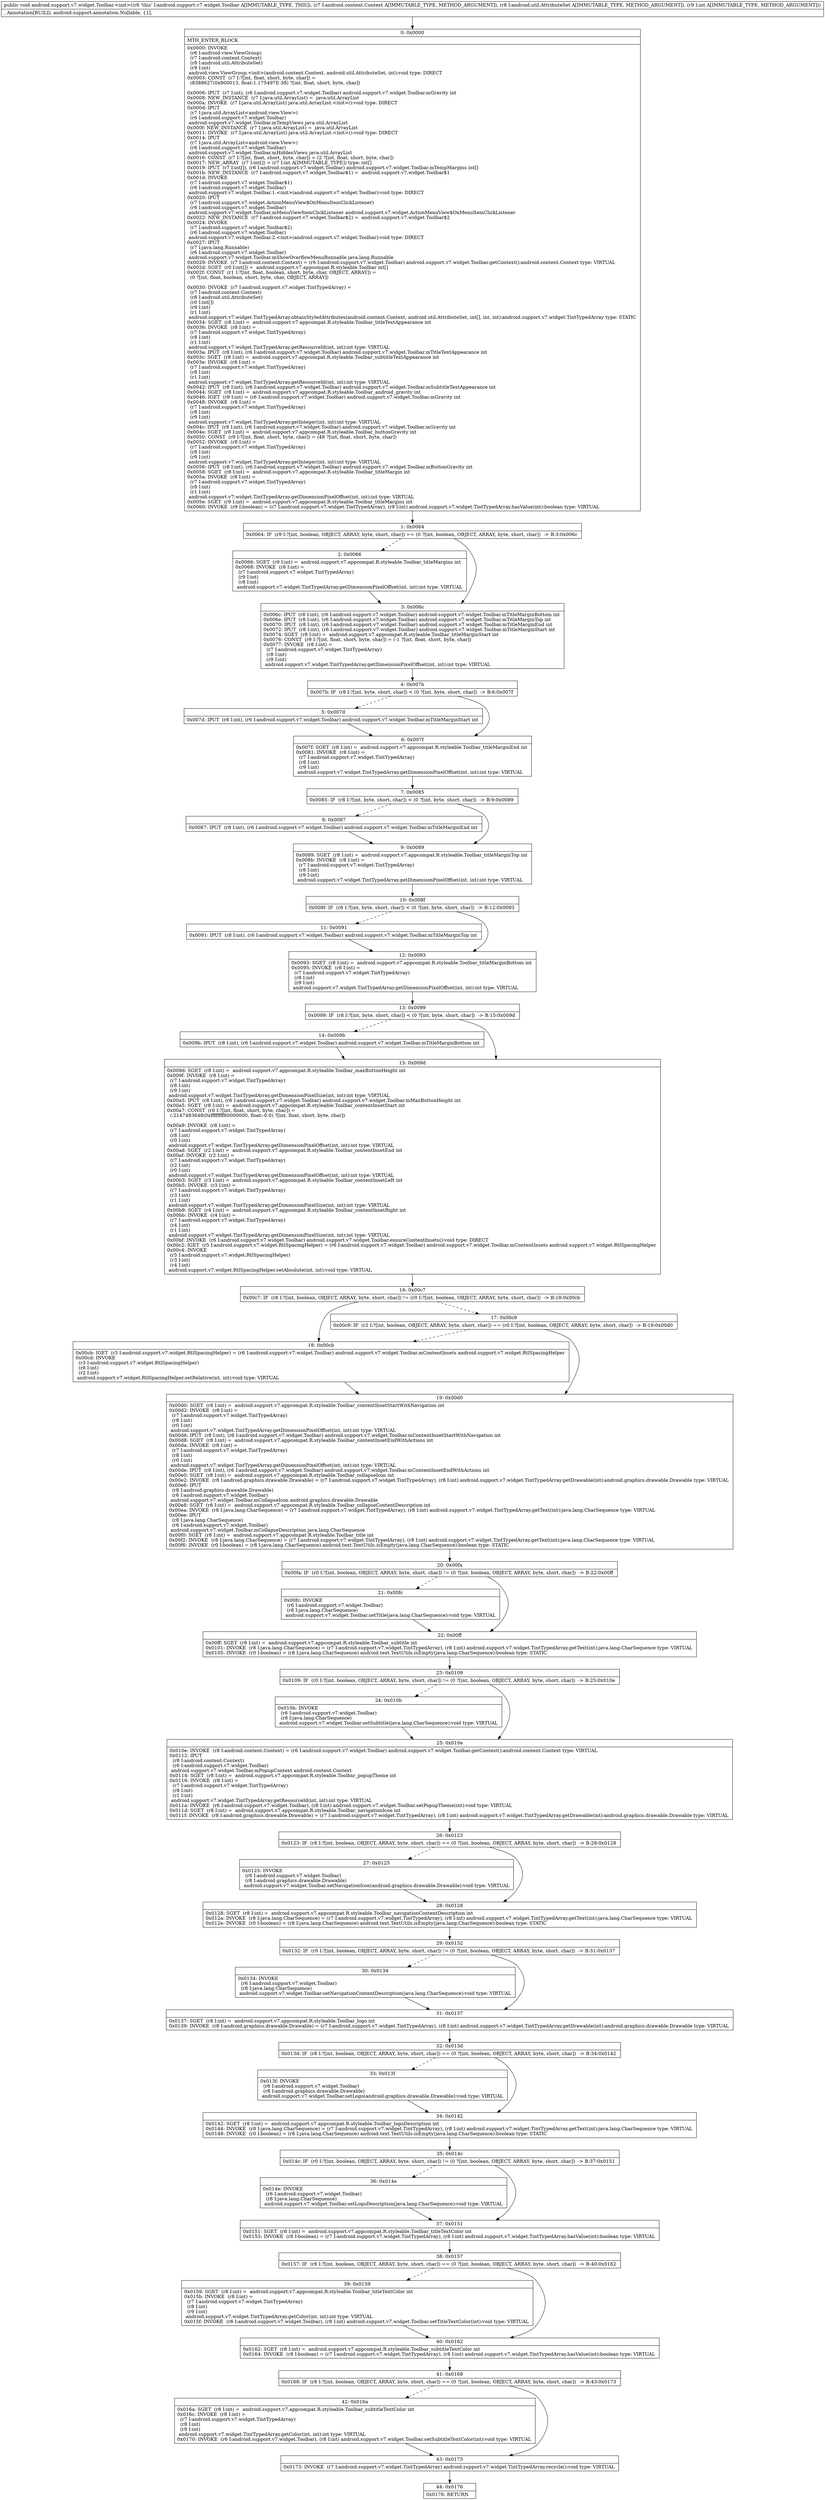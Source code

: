 digraph "CFG forandroid.support.v7.widget.Toolbar.\<init\>(Landroid\/content\/Context;Landroid\/util\/AttributeSet;I)V" {
Node_0 [shape=record,label="{0\:\ 0x0000|MTH_ENTER_BLOCK\l|0x0000: INVOKE  \l  (r6 I:android.view.ViewGroup)\l  (r7 I:android.content.Context)\l  (r8 I:android.util.AttributeSet)\l  (r9 I:int)\l android.view.ViewGroup.\<init\>(android.content.Context, android.util.AttributeSet, int):void type: DIRECT \l0x0003: CONST  (r7 I:?[int, float, short, byte, char]) = \l  (8388627(0x800013, float:1.175497E\-38) ?[int, float, short, byte, char])\l \l0x0006: IPUT  (r7 I:int), (r6 I:android.support.v7.widget.Toolbar) android.support.v7.widget.Toolbar.mGravity int \l0x0008: NEW_INSTANCE  (r7 I:java.util.ArrayList) =  java.util.ArrayList \l0x000a: INVOKE  (r7 I:java.util.ArrayList) java.util.ArrayList.\<init\>():void type: DIRECT \l0x000d: IPUT  \l  (r7 I:java.util.ArrayList\<android.view.View\>)\l  (r6 I:android.support.v7.widget.Toolbar)\l android.support.v7.widget.Toolbar.mTempViews java.util.ArrayList \l0x000f: NEW_INSTANCE  (r7 I:java.util.ArrayList) =  java.util.ArrayList \l0x0011: INVOKE  (r7 I:java.util.ArrayList) java.util.ArrayList.\<init\>():void type: DIRECT \l0x0014: IPUT  \l  (r7 I:java.util.ArrayList\<android.view.View\>)\l  (r6 I:android.support.v7.widget.Toolbar)\l android.support.v7.widget.Toolbar.mHiddenViews java.util.ArrayList \l0x0016: CONST  (r7 I:?[int, float, short, byte, char]) = (2 ?[int, float, short, byte, char]) \l0x0017: NEW_ARRAY  (r7 I:int[]) = (r7 I:int A[IMMUTABLE_TYPE]) type: int[] \l0x0019: IPUT  (r7 I:int[]), (r6 I:android.support.v7.widget.Toolbar) android.support.v7.widget.Toolbar.mTempMargins int[] \l0x001b: NEW_INSTANCE  (r7 I:android.support.v7.widget.Toolbar$1) =  android.support.v7.widget.Toolbar$1 \l0x001d: INVOKE  \l  (r7 I:android.support.v7.widget.Toolbar$1)\l  (r6 I:android.support.v7.widget.Toolbar)\l android.support.v7.widget.Toolbar.1.\<init\>(android.support.v7.widget.Toolbar):void type: DIRECT \l0x0020: IPUT  \l  (r7 I:android.support.v7.widget.ActionMenuView$OnMenuItemClickListener)\l  (r6 I:android.support.v7.widget.Toolbar)\l android.support.v7.widget.Toolbar.mMenuViewItemClickListener android.support.v7.widget.ActionMenuView$OnMenuItemClickListener \l0x0022: NEW_INSTANCE  (r7 I:android.support.v7.widget.Toolbar$2) =  android.support.v7.widget.Toolbar$2 \l0x0024: INVOKE  \l  (r7 I:android.support.v7.widget.Toolbar$2)\l  (r6 I:android.support.v7.widget.Toolbar)\l android.support.v7.widget.Toolbar.2.\<init\>(android.support.v7.widget.Toolbar):void type: DIRECT \l0x0027: IPUT  \l  (r7 I:java.lang.Runnable)\l  (r6 I:android.support.v7.widget.Toolbar)\l android.support.v7.widget.Toolbar.mShowOverflowMenuRunnable java.lang.Runnable \l0x0029: INVOKE  (r7 I:android.content.Context) = (r6 I:android.support.v7.widget.Toolbar) android.support.v7.widget.Toolbar.getContext():android.content.Context type: VIRTUAL \l0x002d: SGET  (r0 I:int[]) =  android.support.v7.appcompat.R.styleable.Toolbar int[] \l0x002f: CONST  (r1 I:?[int, float, boolean, short, byte, char, OBJECT, ARRAY]) = \l  (0 ?[int, float, boolean, short, byte, char, OBJECT, ARRAY])\l \l0x0030: INVOKE  (r7 I:android.support.v7.widget.TintTypedArray) = \l  (r7 I:android.content.Context)\l  (r8 I:android.util.AttributeSet)\l  (r0 I:int[])\l  (r9 I:int)\l  (r1 I:int)\l android.support.v7.widget.TintTypedArray.obtainStyledAttributes(android.content.Context, android.util.AttributeSet, int[], int, int):android.support.v7.widget.TintTypedArray type: STATIC \l0x0034: SGET  (r8 I:int) =  android.support.v7.appcompat.R.styleable.Toolbar_titleTextAppearance int \l0x0036: INVOKE  (r8 I:int) = \l  (r7 I:android.support.v7.widget.TintTypedArray)\l  (r8 I:int)\l  (r1 I:int)\l android.support.v7.widget.TintTypedArray.getResourceId(int, int):int type: VIRTUAL \l0x003a: IPUT  (r8 I:int), (r6 I:android.support.v7.widget.Toolbar) android.support.v7.widget.Toolbar.mTitleTextAppearance int \l0x003c: SGET  (r8 I:int) =  android.support.v7.appcompat.R.styleable.Toolbar_subtitleTextAppearance int \l0x003e: INVOKE  (r8 I:int) = \l  (r7 I:android.support.v7.widget.TintTypedArray)\l  (r8 I:int)\l  (r1 I:int)\l android.support.v7.widget.TintTypedArray.getResourceId(int, int):int type: VIRTUAL \l0x0042: IPUT  (r8 I:int), (r6 I:android.support.v7.widget.Toolbar) android.support.v7.widget.Toolbar.mSubtitleTextAppearance int \l0x0044: SGET  (r8 I:int) =  android.support.v7.appcompat.R.styleable.Toolbar_android_gravity int \l0x0046: IGET  (r9 I:int) = (r6 I:android.support.v7.widget.Toolbar) android.support.v7.widget.Toolbar.mGravity int \l0x0048: INVOKE  (r8 I:int) = \l  (r7 I:android.support.v7.widget.TintTypedArray)\l  (r8 I:int)\l  (r9 I:int)\l android.support.v7.widget.TintTypedArray.getInteger(int, int):int type: VIRTUAL \l0x004c: IPUT  (r8 I:int), (r6 I:android.support.v7.widget.Toolbar) android.support.v7.widget.Toolbar.mGravity int \l0x004e: SGET  (r8 I:int) =  android.support.v7.appcompat.R.styleable.Toolbar_buttonGravity int \l0x0050: CONST  (r9 I:?[int, float, short, byte, char]) = (48 ?[int, float, short, byte, char]) \l0x0052: INVOKE  (r8 I:int) = \l  (r7 I:android.support.v7.widget.TintTypedArray)\l  (r8 I:int)\l  (r9 I:int)\l android.support.v7.widget.TintTypedArray.getInteger(int, int):int type: VIRTUAL \l0x0056: IPUT  (r8 I:int), (r6 I:android.support.v7.widget.Toolbar) android.support.v7.widget.Toolbar.mButtonGravity int \l0x0058: SGET  (r8 I:int) =  android.support.v7.appcompat.R.styleable.Toolbar_titleMargin int \l0x005a: INVOKE  (r8 I:int) = \l  (r7 I:android.support.v7.widget.TintTypedArray)\l  (r8 I:int)\l  (r1 I:int)\l android.support.v7.widget.TintTypedArray.getDimensionPixelOffset(int, int):int type: VIRTUAL \l0x005e: SGET  (r9 I:int) =  android.support.v7.appcompat.R.styleable.Toolbar_titleMargins int \l0x0060: INVOKE  (r9 I:boolean) = (r7 I:android.support.v7.widget.TintTypedArray), (r9 I:int) android.support.v7.widget.TintTypedArray.hasValue(int):boolean type: VIRTUAL \l}"];
Node_1 [shape=record,label="{1\:\ 0x0064|0x0064: IF  (r9 I:?[int, boolean, OBJECT, ARRAY, byte, short, char]) == (0 ?[int, boolean, OBJECT, ARRAY, byte, short, char])  \-\> B:3:0x006c \l}"];
Node_2 [shape=record,label="{2\:\ 0x0066|0x0066: SGET  (r9 I:int) =  android.support.v7.appcompat.R.styleable.Toolbar_titleMargins int \l0x0068: INVOKE  (r8 I:int) = \l  (r7 I:android.support.v7.widget.TintTypedArray)\l  (r9 I:int)\l  (r8 I:int)\l android.support.v7.widget.TintTypedArray.getDimensionPixelOffset(int, int):int type: VIRTUAL \l}"];
Node_3 [shape=record,label="{3\:\ 0x006c|0x006c: IPUT  (r8 I:int), (r6 I:android.support.v7.widget.Toolbar) android.support.v7.widget.Toolbar.mTitleMarginBottom int \l0x006e: IPUT  (r8 I:int), (r6 I:android.support.v7.widget.Toolbar) android.support.v7.widget.Toolbar.mTitleMarginTop int \l0x0070: IPUT  (r8 I:int), (r6 I:android.support.v7.widget.Toolbar) android.support.v7.widget.Toolbar.mTitleMarginEnd int \l0x0072: IPUT  (r8 I:int), (r6 I:android.support.v7.widget.Toolbar) android.support.v7.widget.Toolbar.mTitleMarginStart int \l0x0074: SGET  (r8 I:int) =  android.support.v7.appcompat.R.styleable.Toolbar_titleMarginStart int \l0x0076: CONST  (r9 I:?[int, float, short, byte, char]) = (\-1 ?[int, float, short, byte, char]) \l0x0077: INVOKE  (r8 I:int) = \l  (r7 I:android.support.v7.widget.TintTypedArray)\l  (r8 I:int)\l  (r9 I:int)\l android.support.v7.widget.TintTypedArray.getDimensionPixelOffset(int, int):int type: VIRTUAL \l}"];
Node_4 [shape=record,label="{4\:\ 0x007b|0x007b: IF  (r8 I:?[int, byte, short, char]) \< (0 ?[int, byte, short, char])  \-\> B:6:0x007f \l}"];
Node_5 [shape=record,label="{5\:\ 0x007d|0x007d: IPUT  (r8 I:int), (r6 I:android.support.v7.widget.Toolbar) android.support.v7.widget.Toolbar.mTitleMarginStart int \l}"];
Node_6 [shape=record,label="{6\:\ 0x007f|0x007f: SGET  (r8 I:int) =  android.support.v7.appcompat.R.styleable.Toolbar_titleMarginEnd int \l0x0081: INVOKE  (r8 I:int) = \l  (r7 I:android.support.v7.widget.TintTypedArray)\l  (r8 I:int)\l  (r9 I:int)\l android.support.v7.widget.TintTypedArray.getDimensionPixelOffset(int, int):int type: VIRTUAL \l}"];
Node_7 [shape=record,label="{7\:\ 0x0085|0x0085: IF  (r8 I:?[int, byte, short, char]) \< (0 ?[int, byte, short, char])  \-\> B:9:0x0089 \l}"];
Node_8 [shape=record,label="{8\:\ 0x0087|0x0087: IPUT  (r8 I:int), (r6 I:android.support.v7.widget.Toolbar) android.support.v7.widget.Toolbar.mTitleMarginEnd int \l}"];
Node_9 [shape=record,label="{9\:\ 0x0089|0x0089: SGET  (r8 I:int) =  android.support.v7.appcompat.R.styleable.Toolbar_titleMarginTop int \l0x008b: INVOKE  (r8 I:int) = \l  (r7 I:android.support.v7.widget.TintTypedArray)\l  (r8 I:int)\l  (r9 I:int)\l android.support.v7.widget.TintTypedArray.getDimensionPixelOffset(int, int):int type: VIRTUAL \l}"];
Node_10 [shape=record,label="{10\:\ 0x008f|0x008f: IF  (r8 I:?[int, byte, short, char]) \< (0 ?[int, byte, short, char])  \-\> B:12:0x0093 \l}"];
Node_11 [shape=record,label="{11\:\ 0x0091|0x0091: IPUT  (r8 I:int), (r6 I:android.support.v7.widget.Toolbar) android.support.v7.widget.Toolbar.mTitleMarginTop int \l}"];
Node_12 [shape=record,label="{12\:\ 0x0093|0x0093: SGET  (r8 I:int) =  android.support.v7.appcompat.R.styleable.Toolbar_titleMarginBottom int \l0x0095: INVOKE  (r8 I:int) = \l  (r7 I:android.support.v7.widget.TintTypedArray)\l  (r8 I:int)\l  (r9 I:int)\l android.support.v7.widget.TintTypedArray.getDimensionPixelOffset(int, int):int type: VIRTUAL \l}"];
Node_13 [shape=record,label="{13\:\ 0x0099|0x0099: IF  (r8 I:?[int, byte, short, char]) \< (0 ?[int, byte, short, char])  \-\> B:15:0x009d \l}"];
Node_14 [shape=record,label="{14\:\ 0x009b|0x009b: IPUT  (r8 I:int), (r6 I:android.support.v7.widget.Toolbar) android.support.v7.widget.Toolbar.mTitleMarginBottom int \l}"];
Node_15 [shape=record,label="{15\:\ 0x009d|0x009d: SGET  (r8 I:int) =  android.support.v7.appcompat.R.styleable.Toolbar_maxButtonHeight int \l0x009f: INVOKE  (r8 I:int) = \l  (r7 I:android.support.v7.widget.TintTypedArray)\l  (r8 I:int)\l  (r9 I:int)\l android.support.v7.widget.TintTypedArray.getDimensionPixelSize(int, int):int type: VIRTUAL \l0x00a3: IPUT  (r8 I:int), (r6 I:android.support.v7.widget.Toolbar) android.support.v7.widget.Toolbar.mMaxButtonHeight int \l0x00a5: SGET  (r8 I:int) =  android.support.v7.appcompat.R.styleable.Toolbar_contentInsetStart int \l0x00a7: CONST  (r0 I:?[int, float, short, byte, char]) = \l  (\-2147483648(0xffffffff80000000, float:\-0.0) ?[int, float, short, byte, char])\l \l0x00a9: INVOKE  (r8 I:int) = \l  (r7 I:android.support.v7.widget.TintTypedArray)\l  (r8 I:int)\l  (r0 I:int)\l android.support.v7.widget.TintTypedArray.getDimensionPixelOffset(int, int):int type: VIRTUAL \l0x00ad: SGET  (r2 I:int) =  android.support.v7.appcompat.R.styleable.Toolbar_contentInsetEnd int \l0x00af: INVOKE  (r2 I:int) = \l  (r7 I:android.support.v7.widget.TintTypedArray)\l  (r2 I:int)\l  (r0 I:int)\l android.support.v7.widget.TintTypedArray.getDimensionPixelOffset(int, int):int type: VIRTUAL \l0x00b3: SGET  (r3 I:int) =  android.support.v7.appcompat.R.styleable.Toolbar_contentInsetLeft int \l0x00b5: INVOKE  (r3 I:int) = \l  (r7 I:android.support.v7.widget.TintTypedArray)\l  (r3 I:int)\l  (r1 I:int)\l android.support.v7.widget.TintTypedArray.getDimensionPixelSize(int, int):int type: VIRTUAL \l0x00b9: SGET  (r4 I:int) =  android.support.v7.appcompat.R.styleable.Toolbar_contentInsetRight int \l0x00bb: INVOKE  (r4 I:int) = \l  (r7 I:android.support.v7.widget.TintTypedArray)\l  (r4 I:int)\l  (r1 I:int)\l android.support.v7.widget.TintTypedArray.getDimensionPixelSize(int, int):int type: VIRTUAL \l0x00bf: INVOKE  (r6 I:android.support.v7.widget.Toolbar) android.support.v7.widget.Toolbar.ensureContentInsets():void type: DIRECT \l0x00c2: IGET  (r5 I:android.support.v7.widget.RtlSpacingHelper) = (r6 I:android.support.v7.widget.Toolbar) android.support.v7.widget.Toolbar.mContentInsets android.support.v7.widget.RtlSpacingHelper \l0x00c4: INVOKE  \l  (r5 I:android.support.v7.widget.RtlSpacingHelper)\l  (r3 I:int)\l  (r4 I:int)\l android.support.v7.widget.RtlSpacingHelper.setAbsolute(int, int):void type: VIRTUAL \l}"];
Node_16 [shape=record,label="{16\:\ 0x00c7|0x00c7: IF  (r8 I:?[int, boolean, OBJECT, ARRAY, byte, short, char]) != (r0 I:?[int, boolean, OBJECT, ARRAY, byte, short, char])  \-\> B:18:0x00cb \l}"];
Node_17 [shape=record,label="{17\:\ 0x00c9|0x00c9: IF  (r2 I:?[int, boolean, OBJECT, ARRAY, byte, short, char]) == (r0 I:?[int, boolean, OBJECT, ARRAY, byte, short, char])  \-\> B:19:0x00d0 \l}"];
Node_18 [shape=record,label="{18\:\ 0x00cb|0x00cb: IGET  (r3 I:android.support.v7.widget.RtlSpacingHelper) = (r6 I:android.support.v7.widget.Toolbar) android.support.v7.widget.Toolbar.mContentInsets android.support.v7.widget.RtlSpacingHelper \l0x00cd: INVOKE  \l  (r3 I:android.support.v7.widget.RtlSpacingHelper)\l  (r8 I:int)\l  (r2 I:int)\l android.support.v7.widget.RtlSpacingHelper.setRelative(int, int):void type: VIRTUAL \l}"];
Node_19 [shape=record,label="{19\:\ 0x00d0|0x00d0: SGET  (r8 I:int) =  android.support.v7.appcompat.R.styleable.Toolbar_contentInsetStartWithNavigation int \l0x00d2: INVOKE  (r8 I:int) = \l  (r7 I:android.support.v7.widget.TintTypedArray)\l  (r8 I:int)\l  (r0 I:int)\l android.support.v7.widget.TintTypedArray.getDimensionPixelOffset(int, int):int type: VIRTUAL \l0x00d6: IPUT  (r8 I:int), (r6 I:android.support.v7.widget.Toolbar) android.support.v7.widget.Toolbar.mContentInsetStartWithNavigation int \l0x00d8: SGET  (r8 I:int) =  android.support.v7.appcompat.R.styleable.Toolbar_contentInsetEndWithActions int \l0x00da: INVOKE  (r8 I:int) = \l  (r7 I:android.support.v7.widget.TintTypedArray)\l  (r8 I:int)\l  (r0 I:int)\l android.support.v7.widget.TintTypedArray.getDimensionPixelOffset(int, int):int type: VIRTUAL \l0x00de: IPUT  (r8 I:int), (r6 I:android.support.v7.widget.Toolbar) android.support.v7.widget.Toolbar.mContentInsetEndWithActions int \l0x00e0: SGET  (r8 I:int) =  android.support.v7.appcompat.R.styleable.Toolbar_collapseIcon int \l0x00e2: INVOKE  (r8 I:android.graphics.drawable.Drawable) = (r7 I:android.support.v7.widget.TintTypedArray), (r8 I:int) android.support.v7.widget.TintTypedArray.getDrawable(int):android.graphics.drawable.Drawable type: VIRTUAL \l0x00e6: IPUT  \l  (r8 I:android.graphics.drawable.Drawable)\l  (r6 I:android.support.v7.widget.Toolbar)\l android.support.v7.widget.Toolbar.mCollapseIcon android.graphics.drawable.Drawable \l0x00e8: SGET  (r8 I:int) =  android.support.v7.appcompat.R.styleable.Toolbar_collapseContentDescription int \l0x00ea: INVOKE  (r8 I:java.lang.CharSequence) = (r7 I:android.support.v7.widget.TintTypedArray), (r8 I:int) android.support.v7.widget.TintTypedArray.getText(int):java.lang.CharSequence type: VIRTUAL \l0x00ee: IPUT  \l  (r8 I:java.lang.CharSequence)\l  (r6 I:android.support.v7.widget.Toolbar)\l android.support.v7.widget.Toolbar.mCollapseDescription java.lang.CharSequence \l0x00f0: SGET  (r8 I:int) =  android.support.v7.appcompat.R.styleable.Toolbar_title int \l0x00f2: INVOKE  (r8 I:java.lang.CharSequence) = (r7 I:android.support.v7.widget.TintTypedArray), (r8 I:int) android.support.v7.widget.TintTypedArray.getText(int):java.lang.CharSequence type: VIRTUAL \l0x00f6: INVOKE  (r0 I:boolean) = (r8 I:java.lang.CharSequence) android.text.TextUtils.isEmpty(java.lang.CharSequence):boolean type: STATIC \l}"];
Node_20 [shape=record,label="{20\:\ 0x00fa|0x00fa: IF  (r0 I:?[int, boolean, OBJECT, ARRAY, byte, short, char]) != (0 ?[int, boolean, OBJECT, ARRAY, byte, short, char])  \-\> B:22:0x00ff \l}"];
Node_21 [shape=record,label="{21\:\ 0x00fc|0x00fc: INVOKE  \l  (r6 I:android.support.v7.widget.Toolbar)\l  (r8 I:java.lang.CharSequence)\l android.support.v7.widget.Toolbar.setTitle(java.lang.CharSequence):void type: VIRTUAL \l}"];
Node_22 [shape=record,label="{22\:\ 0x00ff|0x00ff: SGET  (r8 I:int) =  android.support.v7.appcompat.R.styleable.Toolbar_subtitle int \l0x0101: INVOKE  (r8 I:java.lang.CharSequence) = (r7 I:android.support.v7.widget.TintTypedArray), (r8 I:int) android.support.v7.widget.TintTypedArray.getText(int):java.lang.CharSequence type: VIRTUAL \l0x0105: INVOKE  (r0 I:boolean) = (r8 I:java.lang.CharSequence) android.text.TextUtils.isEmpty(java.lang.CharSequence):boolean type: STATIC \l}"];
Node_23 [shape=record,label="{23\:\ 0x0109|0x0109: IF  (r0 I:?[int, boolean, OBJECT, ARRAY, byte, short, char]) != (0 ?[int, boolean, OBJECT, ARRAY, byte, short, char])  \-\> B:25:0x010e \l}"];
Node_24 [shape=record,label="{24\:\ 0x010b|0x010b: INVOKE  \l  (r6 I:android.support.v7.widget.Toolbar)\l  (r8 I:java.lang.CharSequence)\l android.support.v7.widget.Toolbar.setSubtitle(java.lang.CharSequence):void type: VIRTUAL \l}"];
Node_25 [shape=record,label="{25\:\ 0x010e|0x010e: INVOKE  (r8 I:android.content.Context) = (r6 I:android.support.v7.widget.Toolbar) android.support.v7.widget.Toolbar.getContext():android.content.Context type: VIRTUAL \l0x0112: IPUT  \l  (r8 I:android.content.Context)\l  (r6 I:android.support.v7.widget.Toolbar)\l android.support.v7.widget.Toolbar.mPopupContext android.content.Context \l0x0114: SGET  (r8 I:int) =  android.support.v7.appcompat.R.styleable.Toolbar_popupTheme int \l0x0116: INVOKE  (r8 I:int) = \l  (r7 I:android.support.v7.widget.TintTypedArray)\l  (r8 I:int)\l  (r1 I:int)\l android.support.v7.widget.TintTypedArray.getResourceId(int, int):int type: VIRTUAL \l0x011a: INVOKE  (r6 I:android.support.v7.widget.Toolbar), (r8 I:int) android.support.v7.widget.Toolbar.setPopupTheme(int):void type: VIRTUAL \l0x011d: SGET  (r8 I:int) =  android.support.v7.appcompat.R.styleable.Toolbar_navigationIcon int \l0x011f: INVOKE  (r8 I:android.graphics.drawable.Drawable) = (r7 I:android.support.v7.widget.TintTypedArray), (r8 I:int) android.support.v7.widget.TintTypedArray.getDrawable(int):android.graphics.drawable.Drawable type: VIRTUAL \l}"];
Node_26 [shape=record,label="{26\:\ 0x0123|0x0123: IF  (r8 I:?[int, boolean, OBJECT, ARRAY, byte, short, char]) == (0 ?[int, boolean, OBJECT, ARRAY, byte, short, char])  \-\> B:28:0x0128 \l}"];
Node_27 [shape=record,label="{27\:\ 0x0125|0x0125: INVOKE  \l  (r6 I:android.support.v7.widget.Toolbar)\l  (r8 I:android.graphics.drawable.Drawable)\l android.support.v7.widget.Toolbar.setNavigationIcon(android.graphics.drawable.Drawable):void type: VIRTUAL \l}"];
Node_28 [shape=record,label="{28\:\ 0x0128|0x0128: SGET  (r8 I:int) =  android.support.v7.appcompat.R.styleable.Toolbar_navigationContentDescription int \l0x012a: INVOKE  (r8 I:java.lang.CharSequence) = (r7 I:android.support.v7.widget.TintTypedArray), (r8 I:int) android.support.v7.widget.TintTypedArray.getText(int):java.lang.CharSequence type: VIRTUAL \l0x012e: INVOKE  (r0 I:boolean) = (r8 I:java.lang.CharSequence) android.text.TextUtils.isEmpty(java.lang.CharSequence):boolean type: STATIC \l}"];
Node_29 [shape=record,label="{29\:\ 0x0132|0x0132: IF  (r0 I:?[int, boolean, OBJECT, ARRAY, byte, short, char]) != (0 ?[int, boolean, OBJECT, ARRAY, byte, short, char])  \-\> B:31:0x0137 \l}"];
Node_30 [shape=record,label="{30\:\ 0x0134|0x0134: INVOKE  \l  (r6 I:android.support.v7.widget.Toolbar)\l  (r8 I:java.lang.CharSequence)\l android.support.v7.widget.Toolbar.setNavigationContentDescription(java.lang.CharSequence):void type: VIRTUAL \l}"];
Node_31 [shape=record,label="{31\:\ 0x0137|0x0137: SGET  (r8 I:int) =  android.support.v7.appcompat.R.styleable.Toolbar_logo int \l0x0139: INVOKE  (r8 I:android.graphics.drawable.Drawable) = (r7 I:android.support.v7.widget.TintTypedArray), (r8 I:int) android.support.v7.widget.TintTypedArray.getDrawable(int):android.graphics.drawable.Drawable type: VIRTUAL \l}"];
Node_32 [shape=record,label="{32\:\ 0x013d|0x013d: IF  (r8 I:?[int, boolean, OBJECT, ARRAY, byte, short, char]) == (0 ?[int, boolean, OBJECT, ARRAY, byte, short, char])  \-\> B:34:0x0142 \l}"];
Node_33 [shape=record,label="{33\:\ 0x013f|0x013f: INVOKE  \l  (r6 I:android.support.v7.widget.Toolbar)\l  (r8 I:android.graphics.drawable.Drawable)\l android.support.v7.widget.Toolbar.setLogo(android.graphics.drawable.Drawable):void type: VIRTUAL \l}"];
Node_34 [shape=record,label="{34\:\ 0x0142|0x0142: SGET  (r8 I:int) =  android.support.v7.appcompat.R.styleable.Toolbar_logoDescription int \l0x0144: INVOKE  (r8 I:java.lang.CharSequence) = (r7 I:android.support.v7.widget.TintTypedArray), (r8 I:int) android.support.v7.widget.TintTypedArray.getText(int):java.lang.CharSequence type: VIRTUAL \l0x0148: INVOKE  (r0 I:boolean) = (r8 I:java.lang.CharSequence) android.text.TextUtils.isEmpty(java.lang.CharSequence):boolean type: STATIC \l}"];
Node_35 [shape=record,label="{35\:\ 0x014c|0x014c: IF  (r0 I:?[int, boolean, OBJECT, ARRAY, byte, short, char]) != (0 ?[int, boolean, OBJECT, ARRAY, byte, short, char])  \-\> B:37:0x0151 \l}"];
Node_36 [shape=record,label="{36\:\ 0x014e|0x014e: INVOKE  \l  (r6 I:android.support.v7.widget.Toolbar)\l  (r8 I:java.lang.CharSequence)\l android.support.v7.widget.Toolbar.setLogoDescription(java.lang.CharSequence):void type: VIRTUAL \l}"];
Node_37 [shape=record,label="{37\:\ 0x0151|0x0151: SGET  (r8 I:int) =  android.support.v7.appcompat.R.styleable.Toolbar_titleTextColor int \l0x0153: INVOKE  (r8 I:boolean) = (r7 I:android.support.v7.widget.TintTypedArray), (r8 I:int) android.support.v7.widget.TintTypedArray.hasValue(int):boolean type: VIRTUAL \l}"];
Node_38 [shape=record,label="{38\:\ 0x0157|0x0157: IF  (r8 I:?[int, boolean, OBJECT, ARRAY, byte, short, char]) == (0 ?[int, boolean, OBJECT, ARRAY, byte, short, char])  \-\> B:40:0x0162 \l}"];
Node_39 [shape=record,label="{39\:\ 0x0159|0x0159: SGET  (r8 I:int) =  android.support.v7.appcompat.R.styleable.Toolbar_titleTextColor int \l0x015b: INVOKE  (r8 I:int) = \l  (r7 I:android.support.v7.widget.TintTypedArray)\l  (r8 I:int)\l  (r9 I:int)\l android.support.v7.widget.TintTypedArray.getColor(int, int):int type: VIRTUAL \l0x015f: INVOKE  (r6 I:android.support.v7.widget.Toolbar), (r8 I:int) android.support.v7.widget.Toolbar.setTitleTextColor(int):void type: VIRTUAL \l}"];
Node_40 [shape=record,label="{40\:\ 0x0162|0x0162: SGET  (r8 I:int) =  android.support.v7.appcompat.R.styleable.Toolbar_subtitleTextColor int \l0x0164: INVOKE  (r8 I:boolean) = (r7 I:android.support.v7.widget.TintTypedArray), (r8 I:int) android.support.v7.widget.TintTypedArray.hasValue(int):boolean type: VIRTUAL \l}"];
Node_41 [shape=record,label="{41\:\ 0x0168|0x0168: IF  (r8 I:?[int, boolean, OBJECT, ARRAY, byte, short, char]) == (0 ?[int, boolean, OBJECT, ARRAY, byte, short, char])  \-\> B:43:0x0173 \l}"];
Node_42 [shape=record,label="{42\:\ 0x016a|0x016a: SGET  (r8 I:int) =  android.support.v7.appcompat.R.styleable.Toolbar_subtitleTextColor int \l0x016c: INVOKE  (r8 I:int) = \l  (r7 I:android.support.v7.widget.TintTypedArray)\l  (r8 I:int)\l  (r9 I:int)\l android.support.v7.widget.TintTypedArray.getColor(int, int):int type: VIRTUAL \l0x0170: INVOKE  (r6 I:android.support.v7.widget.Toolbar), (r8 I:int) android.support.v7.widget.Toolbar.setSubtitleTextColor(int):void type: VIRTUAL \l}"];
Node_43 [shape=record,label="{43\:\ 0x0173|0x0173: INVOKE  (r7 I:android.support.v7.widget.TintTypedArray) android.support.v7.widget.TintTypedArray.recycle():void type: VIRTUAL \l}"];
Node_44 [shape=record,label="{44\:\ 0x0176|0x0176: RETURN   \l}"];
MethodNode[shape=record,label="{public void android.support.v7.widget.Toolbar.\<init\>((r6 'this' I:android.support.v7.widget.Toolbar A[IMMUTABLE_TYPE, THIS]), (r7 I:android.content.Context A[IMMUTABLE_TYPE, METHOD_ARGUMENT]), (r8 I:android.util.AttributeSet A[IMMUTABLE_TYPE, METHOD_ARGUMENT]), (r9 I:int A[IMMUTABLE_TYPE, METHOD_ARGUMENT]))  | , Annotation[BUILD, android.support.annotation.Nullable, \{\}], \l}"];
MethodNode -> Node_0;
Node_0 -> Node_1;
Node_1 -> Node_2[style=dashed];
Node_1 -> Node_3;
Node_2 -> Node_3;
Node_3 -> Node_4;
Node_4 -> Node_5[style=dashed];
Node_4 -> Node_6;
Node_5 -> Node_6;
Node_6 -> Node_7;
Node_7 -> Node_8[style=dashed];
Node_7 -> Node_9;
Node_8 -> Node_9;
Node_9 -> Node_10;
Node_10 -> Node_11[style=dashed];
Node_10 -> Node_12;
Node_11 -> Node_12;
Node_12 -> Node_13;
Node_13 -> Node_14[style=dashed];
Node_13 -> Node_15;
Node_14 -> Node_15;
Node_15 -> Node_16;
Node_16 -> Node_17[style=dashed];
Node_16 -> Node_18;
Node_17 -> Node_18[style=dashed];
Node_17 -> Node_19;
Node_18 -> Node_19;
Node_19 -> Node_20;
Node_20 -> Node_21[style=dashed];
Node_20 -> Node_22;
Node_21 -> Node_22;
Node_22 -> Node_23;
Node_23 -> Node_24[style=dashed];
Node_23 -> Node_25;
Node_24 -> Node_25;
Node_25 -> Node_26;
Node_26 -> Node_27[style=dashed];
Node_26 -> Node_28;
Node_27 -> Node_28;
Node_28 -> Node_29;
Node_29 -> Node_30[style=dashed];
Node_29 -> Node_31;
Node_30 -> Node_31;
Node_31 -> Node_32;
Node_32 -> Node_33[style=dashed];
Node_32 -> Node_34;
Node_33 -> Node_34;
Node_34 -> Node_35;
Node_35 -> Node_36[style=dashed];
Node_35 -> Node_37;
Node_36 -> Node_37;
Node_37 -> Node_38;
Node_38 -> Node_39[style=dashed];
Node_38 -> Node_40;
Node_39 -> Node_40;
Node_40 -> Node_41;
Node_41 -> Node_42[style=dashed];
Node_41 -> Node_43;
Node_42 -> Node_43;
Node_43 -> Node_44;
}

